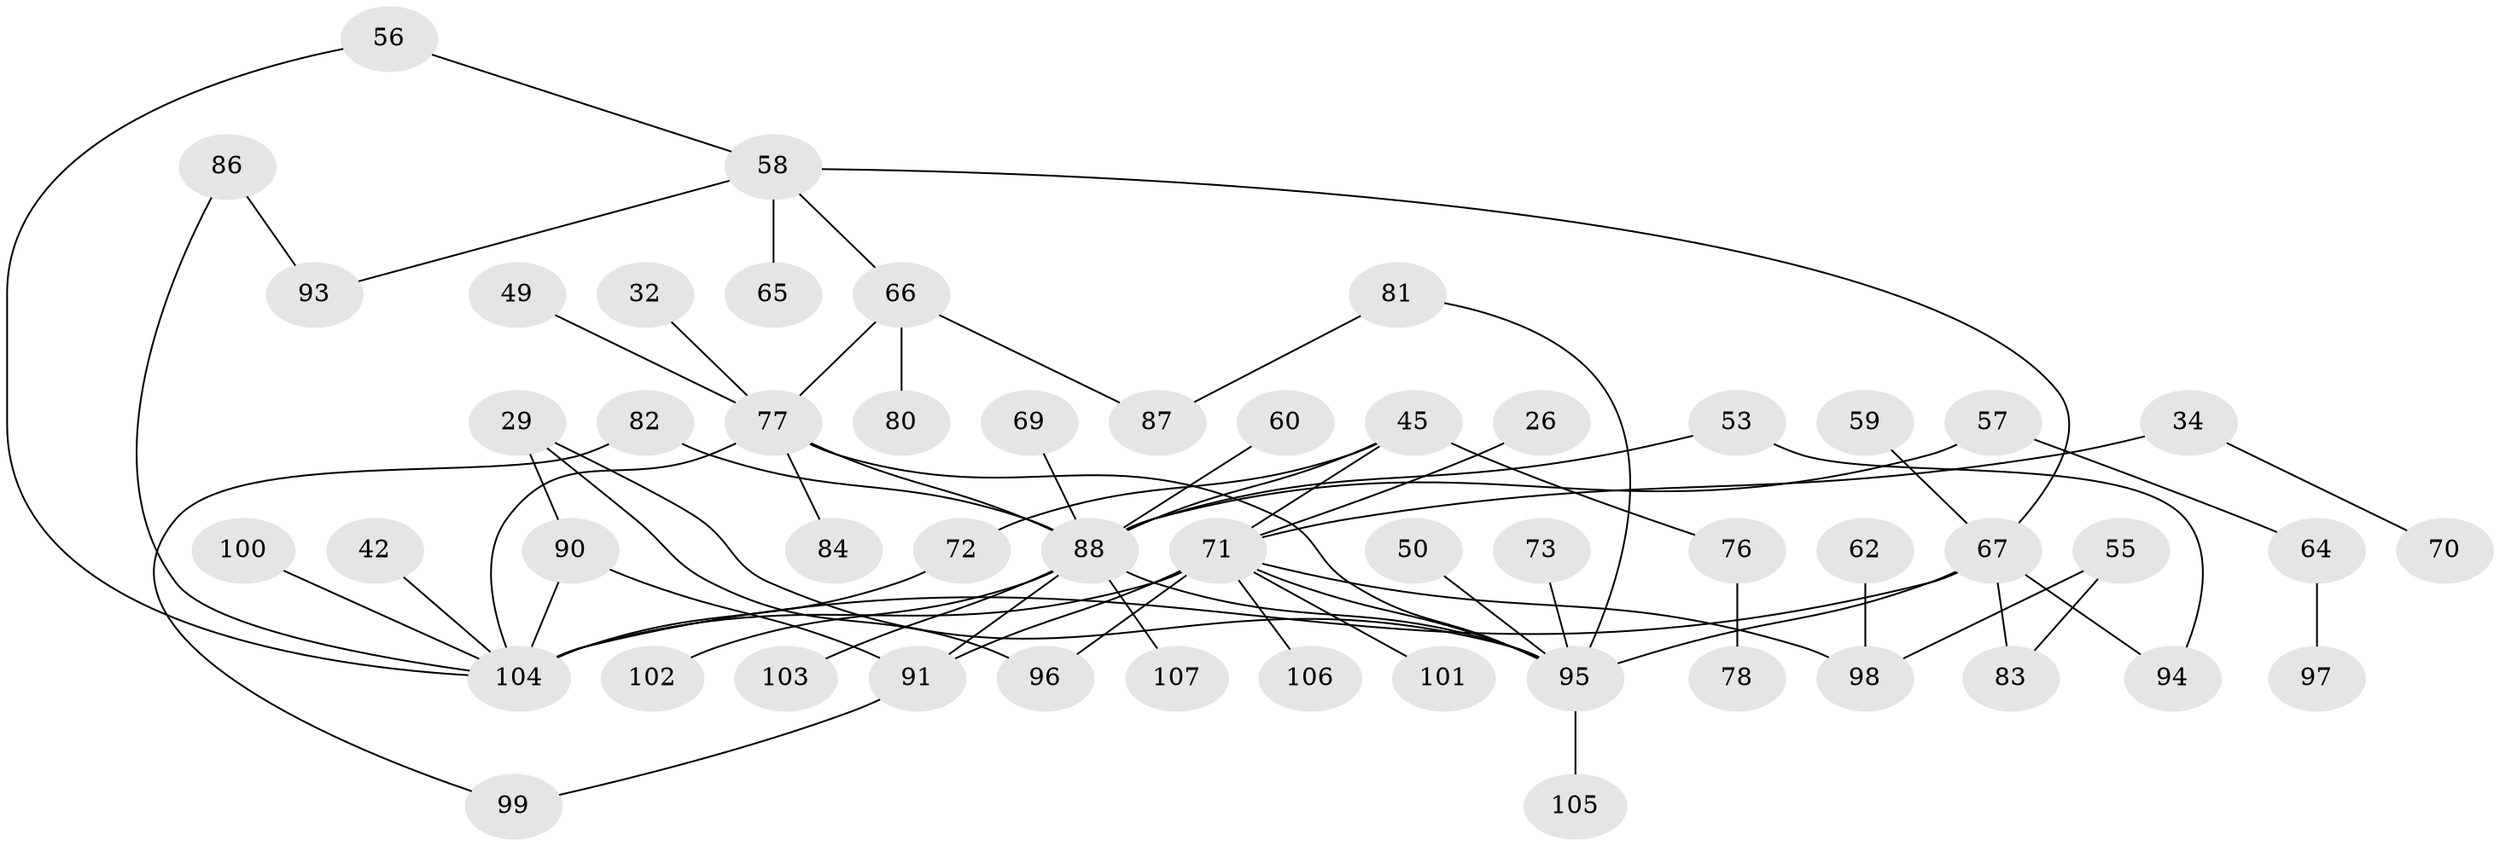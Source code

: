 // original degree distribution, {2: 0.34579439252336447, 5: 0.07476635514018691, 7: 0.018691588785046728, 6: 0.04672897196261682, 3: 0.1588785046728972, 4: 0.102803738317757, 1: 0.2523364485981308}
// Generated by graph-tools (version 1.1) at 2025/45/03/04/25 21:45:19]
// undirected, 53 vertices, 68 edges
graph export_dot {
graph [start="1"]
  node [color=gray90,style=filled];
  26;
  29;
  32;
  34 [super="+24"];
  42;
  45 [super="+23+13"];
  49;
  50;
  53;
  55;
  56;
  57;
  58 [super="+48"];
  59;
  60;
  62;
  64;
  65;
  66 [super="+1+44+25"];
  67 [super="+16+51"];
  69;
  70;
  71 [super="+10+18+39+31"];
  72;
  73 [super="+47"];
  76 [super="+27"];
  77 [super="+3+14+2"];
  78;
  80;
  81;
  82;
  83;
  84;
  86;
  87;
  88 [super="+79"];
  90 [super="+38+30+46"];
  91 [super="+61"];
  93;
  94;
  95 [super="+92+89"];
  96 [super="+40"];
  97;
  98 [super="+36+43"];
  99;
  100;
  101;
  102;
  103;
  104 [super="+4+7+63"];
  105;
  106;
  107;
  26 -- 71;
  29 -- 90;
  29 -- 96;
  29 -- 95 [weight=2];
  32 -- 77;
  34 -- 70;
  34 -- 71 [weight=2];
  42 -- 104;
  45 -- 72;
  45 -- 71 [weight=2];
  45 -- 76;
  45 -- 88;
  49 -- 77;
  50 -- 95;
  53 -- 94;
  53 -- 88;
  55 -- 83;
  55 -- 98;
  56 -- 104;
  56 -- 58;
  57 -- 64;
  57 -- 88;
  58 -- 93;
  58 -- 66;
  58 -- 65;
  58 -- 67;
  59 -- 67;
  60 -- 88;
  62 -- 98;
  64 -- 97;
  66 -- 80;
  66 -- 77 [weight=2];
  66 -- 87;
  67 -- 104 [weight=3];
  67 -- 95 [weight=4];
  67 -- 83;
  67 -- 94;
  69 -- 88;
  71 -- 104 [weight=5];
  71 -- 106;
  71 -- 101;
  71 -- 91 [weight=2];
  71 -- 96;
  71 -- 98;
  71 -- 95;
  72 -- 104;
  73 -- 95 [weight=2];
  76 -- 78;
  77 -- 84;
  77 -- 104 [weight=2];
  77 -- 95;
  77 -- 88 [weight=2];
  81 -- 87;
  81 -- 95;
  82 -- 99;
  82 -- 88;
  86 -- 93;
  86 -- 104;
  88 -- 95 [weight=2];
  88 -- 102;
  88 -- 103;
  88 -- 107;
  88 -- 91;
  90 -- 91;
  90 -- 104;
  91 -- 99;
  95 -- 105;
  100 -- 104;
}
